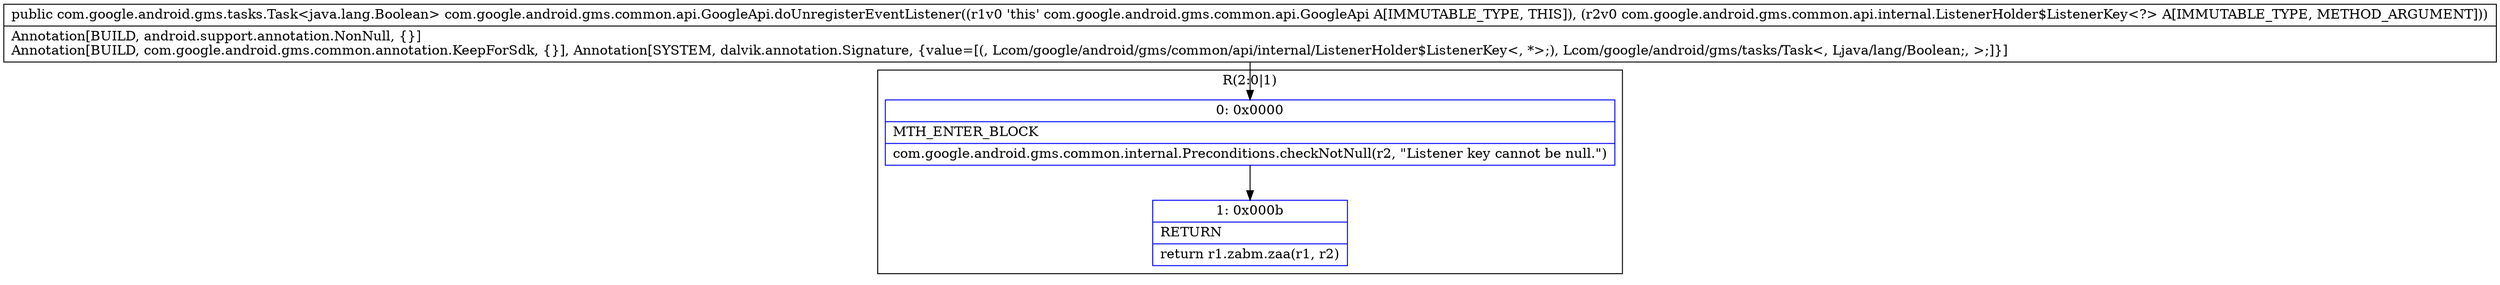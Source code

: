 digraph "CFG forcom.google.android.gms.common.api.GoogleApi.doUnregisterEventListener(Lcom\/google\/android\/gms\/common\/api\/internal\/ListenerHolder$ListenerKey;)Lcom\/google\/android\/gms\/tasks\/Task;" {
subgraph cluster_Region_1986225214 {
label = "R(2:0|1)";
node [shape=record,color=blue];
Node_0 [shape=record,label="{0\:\ 0x0000|MTH_ENTER_BLOCK\l|com.google.android.gms.common.internal.Preconditions.checkNotNull(r2, \"Listener key cannot be null.\")\l}"];
Node_1 [shape=record,label="{1\:\ 0x000b|RETURN\l|return r1.zabm.zaa(r1, r2)\l}"];
}
MethodNode[shape=record,label="{public com.google.android.gms.tasks.Task\<java.lang.Boolean\> com.google.android.gms.common.api.GoogleApi.doUnregisterEventListener((r1v0 'this' com.google.android.gms.common.api.GoogleApi A[IMMUTABLE_TYPE, THIS]), (r2v0 com.google.android.gms.common.api.internal.ListenerHolder$ListenerKey\<?\> A[IMMUTABLE_TYPE, METHOD_ARGUMENT]))  | Annotation[BUILD, android.support.annotation.NonNull, \{\}]\lAnnotation[BUILD, com.google.android.gms.common.annotation.KeepForSdk, \{\}], Annotation[SYSTEM, dalvik.annotation.Signature, \{value=[(, Lcom\/google\/android\/gms\/common\/api\/internal\/ListenerHolder$ListenerKey\<, *\>;), Lcom\/google\/android\/gms\/tasks\/Task\<, Ljava\/lang\/Boolean;, \>;]\}]\l}"];
MethodNode -> Node_0;
Node_0 -> Node_1;
}

